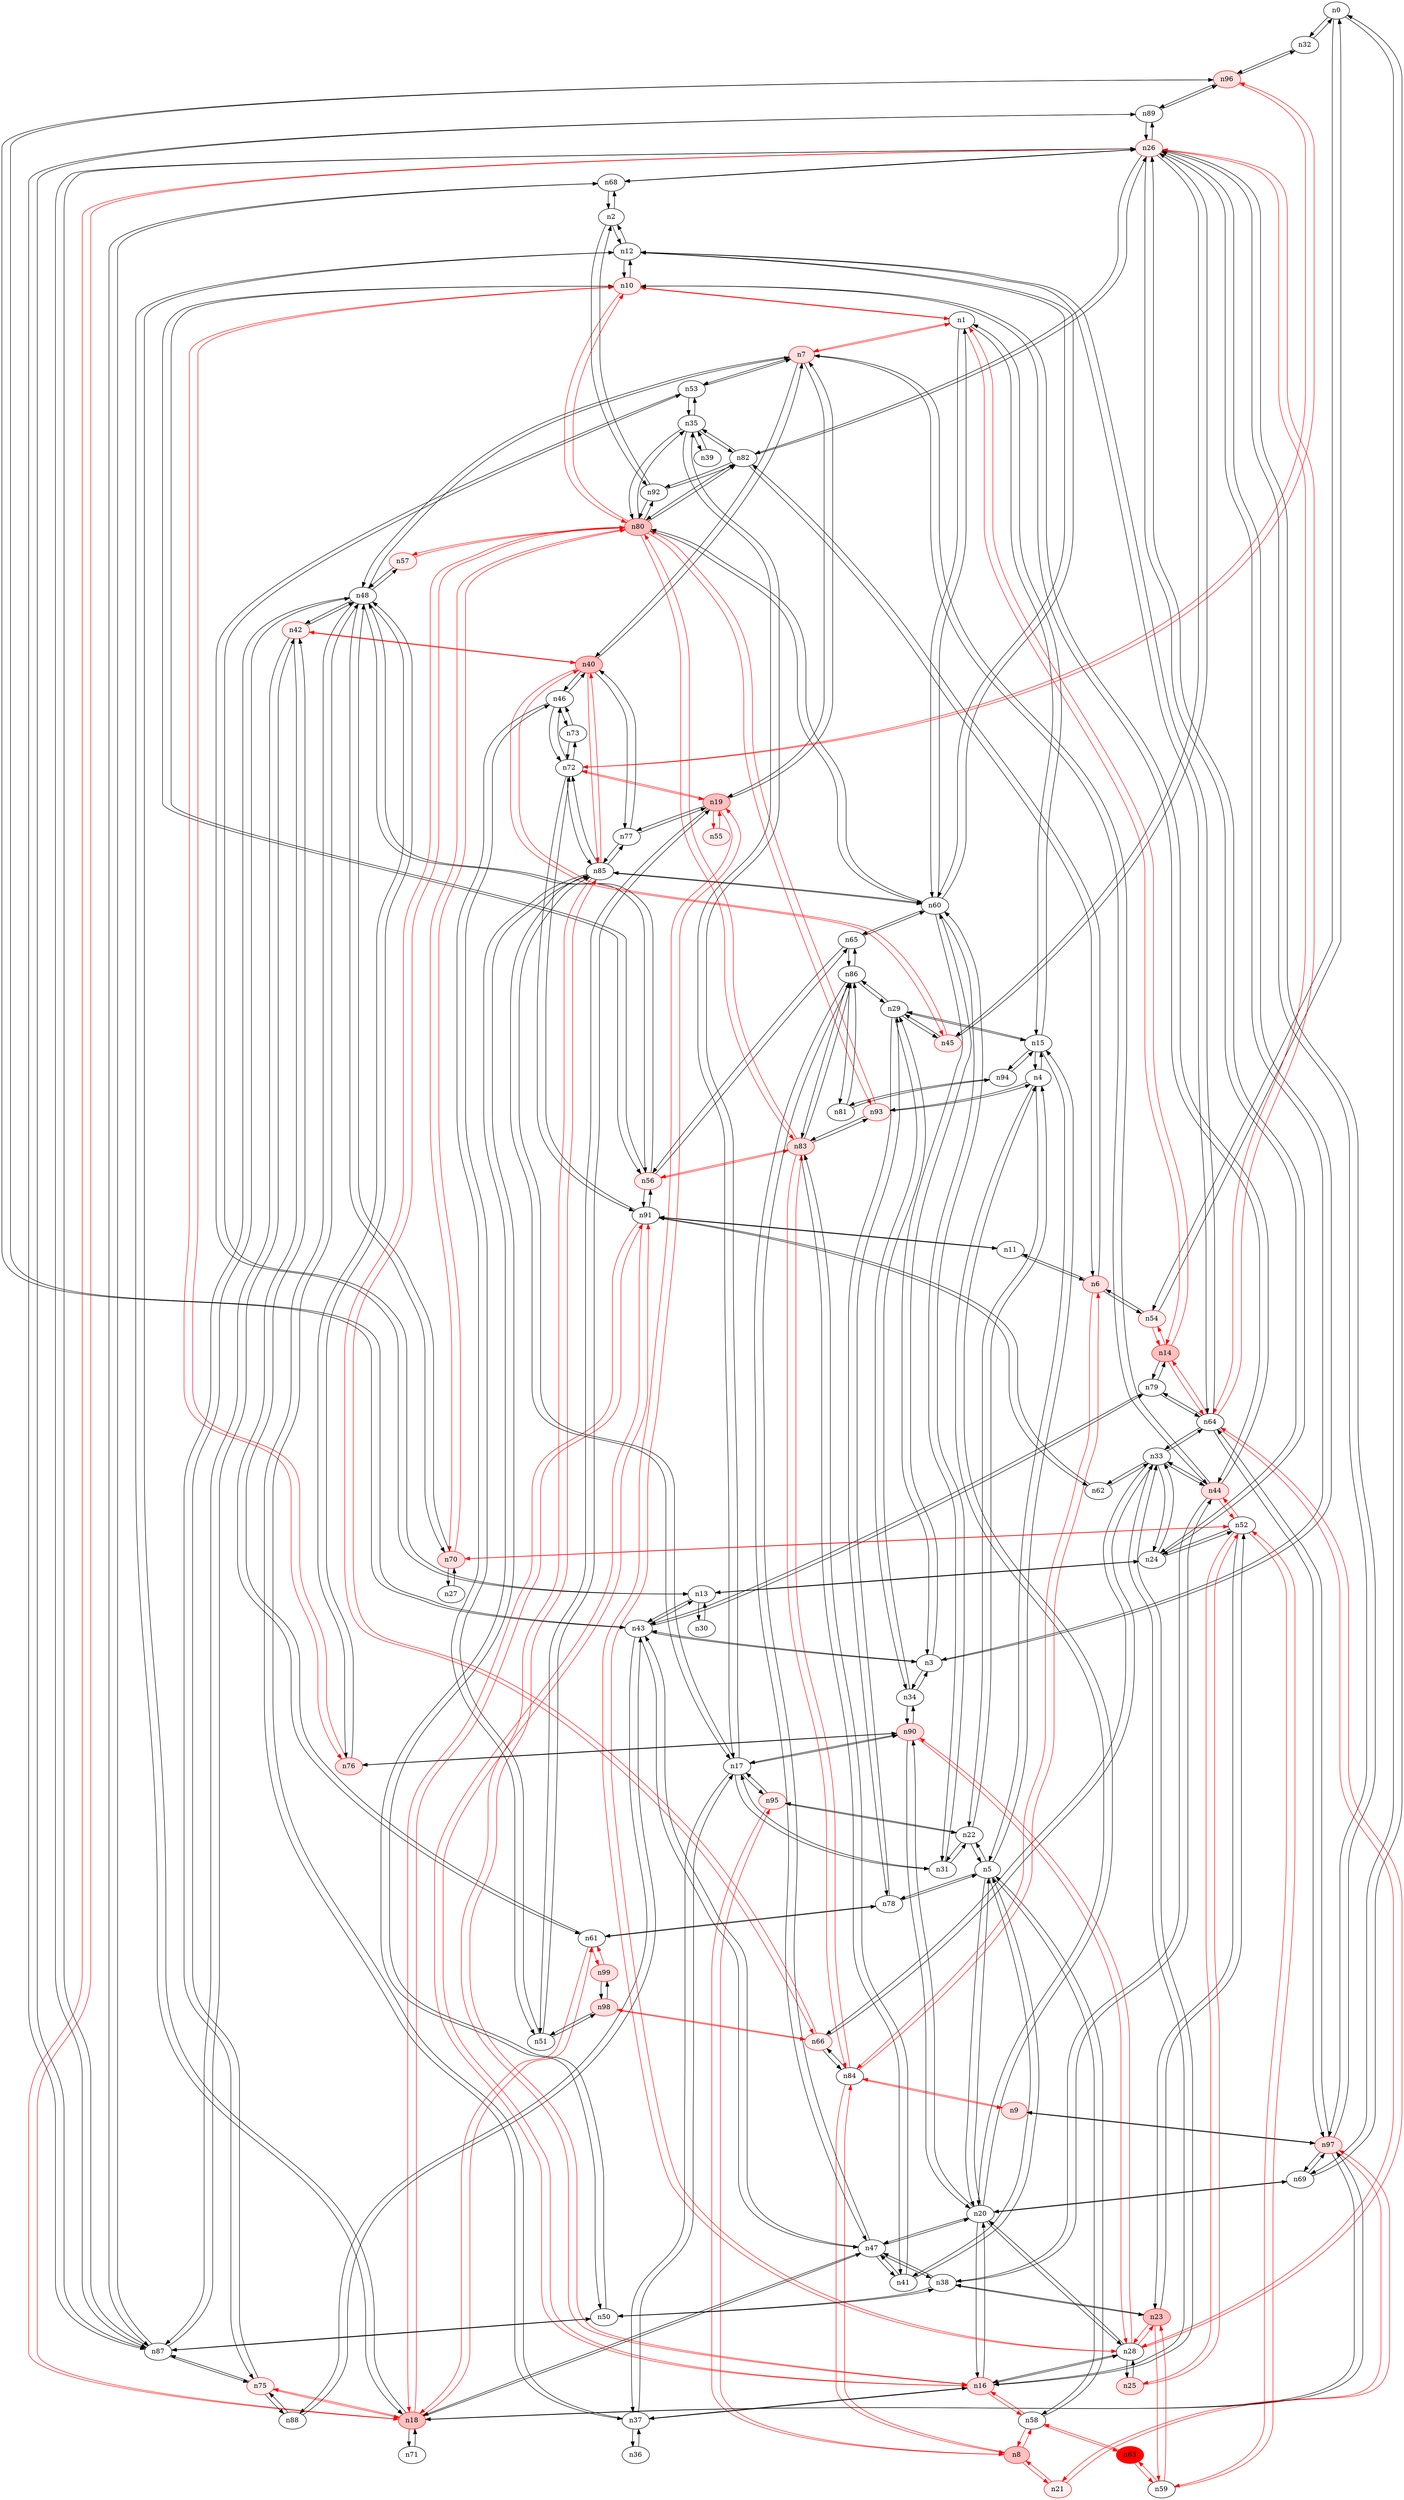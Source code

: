 strict digraph {
n0 [type=switch];
n32 [type=switch];
n54 [type=host, color="#FF0000", style=filled, fillcolor="#FFF0F0"];
n69 [type=switch];
n1 [type=switch];
n7 [type=host, color="#FF0000", style=filled, fillcolor="#FFE0E0"];
n10 [type=host, color="#FF0000", style=filled, fillcolor="#FFF0F0"];
n14 [type=switch, color="#FF0000", style=filled, fillcolor="#FFC0C0"];
n15 [type=switch];
n60 [type=switch];
n2 [type=switch];
n12 [type=switch];
n68 [type=switch];
n92 [type=switch];
n3 [type=switch];
n26 [type=host, color="#FF0000", style=filled, fillcolor="#FFF0F0"];
n34 [type=switch];
n43 [type=switch];
n4 [type=switch];
n20 [type=switch];
n22 [type=switch];
n93 [type=host, color="#FF0000", style=filled, fillcolor="#FFF0F0"];
n5 [type=switch];
n41 [type=switch];
n58 [type=switch];
n78 [type=switch];
n6 [type=host, color="#FF0000", style=filled, fillcolor="#FFE0E0"];
n11 [type=switch];
n82 [type=switch];
n84 [type=switch];
n19 [type=switch, color="#FF0000", style=filled, fillcolor="#FFC0C0"];
n40 [type=switch, color="#FF0000", style=filled, fillcolor="#FFC0C0"];
n44 [type=host, color="#FF0000", style=filled, fillcolor="#FFE0E0"];
n48 [type=switch];
n53 [type=switch];
n8 [type=host, color="#FF0000", style=filled, fillcolor="#FFC0C0"];
n21 [type=host, color="#FF0000", style=filled, fillcolor="#FFF0F0"];
n95 [type=host, color="#FF0000", style=filled, fillcolor="#FFF0F0"];
n9 [type=host, color="#FF0000", style=filled, fillcolor="#FFE0E0"];
n97 [type=host, color="#FF0000", style=filled, fillcolor="#FFE0E0"];
n56 [type=host, color="#FF0000", style=filled, fillcolor="#FFF0F0"];
n76 [type=host, color="#FF0000", style=filled, fillcolor="#FFE0E0"];
n80 [type=host, color="#FF0000", style=filled, fillcolor="#FFC0C0"];
n91 [type=switch];
n18 [type=switch, color="#FF0000", style=filled, fillcolor="#FFC0C0"];
n64 [type=switch];
n13 [type=switch];
n24 [type=switch];
n30 [type=switch];
n79 [type=switch];
n29 [type=switch];
n94 [type=switch];
n16 [type=host, color="#FF0000", style=filled, fillcolor="#FFE0E0"];
n28 [type=switch];
n33 [type=switch];
n37 [type=switch];
n85 [type=switch];
n17 [type=switch];
n31 [type=switch];
n35 [type=switch];
n90 [type=host, color="#FF0000", style=filled, fillcolor="#FFE0E0"];
n47 [type=switch];
n61 [type=switch];
n71 [type=switch];
n75 [type=host, color="#FF0000", style=filled, fillcolor="#FFF0F0"];
n51 [type=switch];
n55 [type=host, color="#FF0000", style=filled, fillcolor="#FFF0F0"];
n72 [type=switch];
n77 [type=switch];
n23 [type=host, color="#FF0000", style=filled, fillcolor="#FFC0C0"];
n38 [type=switch];
n52 [type=switch];
n59 [type=switch];
n25 [type=host, color="#FF0000", style=filled, fillcolor="#FFE0E0"];
n45 [type=host, color="#FF0000", style=filled, fillcolor="#FFF0F0"];
n87 [type=switch];
n89 [type=switch];
n27 [type=switch];
n70 [type=host, color="#FF0000", style=filled, fillcolor="#FFE0E0"];
n86 [type=switch];
n96 [type=host, color="#FF0000", style=filled, fillcolor="#FFE0E0"];
n62 [type=switch];
n66 [type=host, color="#FF0000", style=filled, fillcolor="#FFF0F0"];
n39 [type=switch];
n36 [type=switch];
n50 [type=switch];
n42 [type=host, color="#FF0000", style=filled, fillcolor="#FFF0F0"];
n46 [type=switch];
n83 [type=switch, color="#FF0000", style=filled, fillcolor="#FFE0E0"];
n88 [type=switch];
n73 [type=switch];
n57 [type=host, color="#FF0000", style=filled, fillcolor="#FFF0F0"];
n98 [type=host, color="#FF0000", style=filled, fillcolor="#FFE0E0"];
n65 [type=switch];
n63 [type=switch, color="#FF0000", style=filled, fillcolor="#FF0000"];
n99 [type=host, color="#FF0000", style=filled, fillcolor="#FFE0E0"];
n81 [type=switch];
n0 -> n32 [src_port=0, dst_port=0];
n0 -> n54 [src_port=0, dst_port=0];
n0 -> n69 [src_port=0, dst_port=0];
n32 -> n0 [src_port=0, dst_port=0];
n32 -> n96 [src_port=0, dst_port=0];
n54 -> n0 [src_port=0, dst_port=0];
n54 -> n14 [src_port=0, dst_port=0, color="#FF0000"];
n54 -> n6 [src_port=0, dst_port=0];
n69 -> n0 [src_port=0, dst_port=0];
n69 -> n20 [src_port=0, dst_port=0];
n69 -> n97 [src_port=0, dst_port=0];
n1 -> n7 [src_port=0, dst_port=0, color="#FF0000"];
n1 -> n10 [src_port=0, dst_port=0, color="#FF0000"];
n1 -> n14 [src_port=0, dst_port=0, color="#FF0000"];
n1 -> n15 [src_port=0, dst_port=0];
n1 -> n60 [src_port=0, dst_port=0];
n7 -> n1 [src_port=0, dst_port=0, color="#FF0000"];
n7 -> n19 [src_port=0, dst_port=0];
n7 -> n40 [src_port=0, dst_port=0];
n7 -> n44 [src_port=0, dst_port=0];
n7 -> n48 [src_port=0, dst_port=0];
n7 -> n53 [src_port=0, dst_port=0];
n10 -> n1 [src_port=0, dst_port=0, color="#FF0000"];
n10 -> n12 [src_port=0, dst_port=0];
n10 -> n44 [src_port=0, dst_port=0];
n10 -> n56 [src_port=0, dst_port=0];
n10 -> n76 [src_port=0, dst_port=0, color="#FF0000"];
n10 -> n80 [src_port=0, dst_port=0, color="#FF0000"];
n14 -> n54 [src_port=0, dst_port=0, color="#FF0000"];
n14 -> n1 [src_port=0, dst_port=0, color="#FF0000"];
n14 -> n64 [src_port=0, dst_port=0, color="#FF0000"];
n14 -> n79 [src_port=0, dst_port=0];
n15 -> n1 [src_port=0, dst_port=0];
n15 -> n4 [src_port=0, dst_port=0];
n15 -> n5 [src_port=0, dst_port=0];
n15 -> n29 [src_port=0, dst_port=0];
n15 -> n94 [src_port=0, dst_port=0];
n60 -> n1 [src_port=0, dst_port=0];
n60 -> n12 [src_port=0, dst_port=0];
n60 -> n3 [src_port=0, dst_port=0];
n60 -> n80 [src_port=0, dst_port=0];
n60 -> n85 [src_port=0, dst_port=0];
n60 -> n31 [src_port=0, dst_port=0];
n60 -> n65 [src_port=0, dst_port=0];
n2 -> n12 [src_port=0, dst_port=0];
n2 -> n68 [src_port=0, dst_port=0];
n2 -> n92 [src_port=0, dst_port=0];
n12 -> n10 [src_port=0, dst_port=0];
n12 -> n60 [src_port=0, dst_port=0];
n12 -> n2 [src_port=0, dst_port=0];
n12 -> n18 [src_port=0, dst_port=0];
n12 -> n64 [src_port=0, dst_port=0];
n68 -> n2 [src_port=0, dst_port=0];
n68 -> n26 [src_port=0, dst_port=0];
n68 -> n87 [src_port=0, dst_port=0];
n92 -> n2 [src_port=0, dst_port=0];
n92 -> n82 [src_port=0, dst_port=0];
n92 -> n80 [src_port=0, dst_port=0];
n3 -> n60 [src_port=0, dst_port=0];
n3 -> n26 [src_port=0, dst_port=0];
n3 -> n34 [src_port=0, dst_port=0];
n3 -> n43 [src_port=0, dst_port=0];
n26 -> n68 [src_port=0, dst_port=0];
n26 -> n3 [src_port=0, dst_port=0];
n26 -> n82 [src_port=0, dst_port=0];
n26 -> n97 [src_port=0, dst_port=0];
n26 -> n18 [src_port=0, dst_port=0, color="#FF0000"];
n26 -> n64 [src_port=0, dst_port=0, color="#FF0000"];
n26 -> n24 [src_port=0, dst_port=0];
n26 -> n45 [src_port=0, dst_port=0];
n26 -> n87 [src_port=0, dst_port=0];
n26 -> n89 [src_port=0, dst_port=0];
n34 -> n3 [src_port=0, dst_port=0];
n34 -> n29 [src_port=0, dst_port=0];
n34 -> n90 [src_port=0, dst_port=0];
n43 -> n3 [src_port=0, dst_port=0];
n43 -> n13 [src_port=0, dst_port=0];
n43 -> n79 [src_port=0, dst_port=0];
n43 -> n47 [src_port=0, dst_port=0];
n43 -> n96 [src_port=0, dst_port=0];
n43 -> n88 [src_port=0, dst_port=0];
n4 -> n15 [src_port=0, dst_port=0];
n4 -> n20 [src_port=0, dst_port=0];
n4 -> n22 [src_port=0, dst_port=0];
n4 -> n93 [src_port=0, dst_port=0];
n20 -> n69 [src_port=0, dst_port=0];
n20 -> n4 [src_port=0, dst_port=0];
n20 -> n5 [src_port=0, dst_port=0];
n20 -> n16 [src_port=0, dst_port=0];
n20 -> n28 [src_port=0, dst_port=0];
n20 -> n90 [src_port=0, dst_port=0];
n20 -> n47 [src_port=0, dst_port=0];
n22 -> n4 [src_port=0, dst_port=0];
n22 -> n5 [src_port=0, dst_port=0];
n22 -> n95 [src_port=0, dst_port=0];
n22 -> n31 [src_port=0, dst_port=0];
n93 -> n4 [src_port=0, dst_port=0];
n93 -> n80 [src_port=0, dst_port=0, color="#FF0000"];
n93 -> n83 [src_port=0, dst_port=0];
n5 -> n15 [src_port=0, dst_port=0];
n5 -> n20 [src_port=0, dst_port=0];
n5 -> n22 [src_port=0, dst_port=0];
n5 -> n41 [src_port=0, dst_port=0];
n5 -> n58 [src_port=0, dst_port=0];
n5 -> n78 [src_port=0, dst_port=0];
n41 -> n5 [src_port=0, dst_port=0];
n41 -> n47 [src_port=0, dst_port=0];
n41 -> n83 [src_port=0, dst_port=0];
n58 -> n5 [src_port=0, dst_port=0];
n58 -> n8 [src_port=0, dst_port=0, color="#FF0000"];
n58 -> n16 [src_port=0, dst_port=0, color="#FF0000"];
n58 -> n63 [src_port=0, dst_port=0, color="#FF0000"];
n78 -> n5 [src_port=0, dst_port=0];
n78 -> n29 [src_port=0, dst_port=0];
n78 -> n61 [src_port=0, dst_port=0];
n6 -> n54 [src_port=0, dst_port=0];
n6 -> n11 [src_port=0, dst_port=0];
n6 -> n82 [src_port=0, dst_port=0];
n6 -> n84 [src_port=0, dst_port=0, color="#FF0000"];
n11 -> n6 [src_port=0, dst_port=0];
n11 -> n91 [src_port=0, dst_port=0];
n82 -> n92 [src_port=0, dst_port=0];
n82 -> n26 [src_port=0, dst_port=0];
n82 -> n6 [src_port=0, dst_port=0];
n82 -> n80 [src_port=0, dst_port=0];
n82 -> n35 [src_port=0, dst_port=0];
n84 -> n6 [src_port=0, dst_port=0, color="#FF0000"];
n84 -> n8 [src_port=0, dst_port=0, color="#FF0000"];
n84 -> n9 [src_port=0, dst_port=0, color="#FF0000"];
n84 -> n66 [src_port=0, dst_port=0];
n84 -> n83 [src_port=0, dst_port=0, color="#FF0000"];
n19 -> n7 [src_port=0, dst_port=0];
n19 -> n28 [src_port=0, dst_port=0, color="#FF0000"];
n19 -> n51 [src_port=0, dst_port=0];
n19 -> n55 [src_port=0, dst_port=0, color="#FF0000"];
n19 -> n72 [src_port=0, dst_port=0, color="#FF0000"];
n19 -> n77 [src_port=0, dst_port=0];
n40 -> n7 [src_port=0, dst_port=0];
n40 -> n85 [src_port=0, dst_port=0, color="#FF0000"];
n40 -> n77 [src_port=0, dst_port=0];
n40 -> n45 [src_port=0, dst_port=0, color="#FF0000"];
n40 -> n42 [src_port=0, dst_port=0, color="#FF0000"];
n40 -> n46 [src_port=0, dst_port=0];
n44 -> n7 [src_port=0, dst_port=0];
n44 -> n10 [src_port=0, dst_port=0];
n44 -> n33 [src_port=0, dst_port=0];
n44 -> n38 [src_port=0, dst_port=0];
n44 -> n52 [src_port=0, dst_port=0, color="#FF0000"];
n48 -> n7 [src_port=0, dst_port=0];
n48 -> n56 [src_port=0, dst_port=0];
n48 -> n76 [src_port=0, dst_port=0];
n48 -> n37 [src_port=0, dst_port=0];
n48 -> n75 [src_port=0, dst_port=0];
n48 -> n70 [src_port=0, dst_port=0];
n48 -> n42 [src_port=0, dst_port=0];
n48 -> n57 [src_port=0, dst_port=0];
n53 -> n7 [src_port=0, dst_port=0];
n53 -> n13 [src_port=0, dst_port=0];
n53 -> n35 [src_port=0, dst_port=0];
n8 -> n58 [src_port=0, dst_port=0, color="#FF0000"];
n8 -> n84 [src_port=0, dst_port=0, color="#FF0000"];
n8 -> n21 [src_port=0, dst_port=0, color="#FF0000"];
n8 -> n95 [src_port=0, dst_port=0, color="#FF0000"];
n21 -> n8 [src_port=0, dst_port=0, color="#FF0000"];
n21 -> n97 [src_port=0, dst_port=0, color="#FF0000"];
n95 -> n22 [src_port=0, dst_port=0];
n95 -> n8 [src_port=0, dst_port=0, color="#FF0000"];
n95 -> n17 [src_port=0, dst_port=0];
n9 -> n84 [src_port=0, dst_port=0, color="#FF0000"];
n9 -> n97 [src_port=0, dst_port=0];
n97 -> n69 [src_port=0, dst_port=0];
n97 -> n26 [src_port=0, dst_port=0];
n97 -> n21 [src_port=0, dst_port=0, color="#FF0000"];
n97 -> n9 [src_port=0, dst_port=0];
n97 -> n18 [src_port=0, dst_port=0];
n97 -> n64 [src_port=0, dst_port=0];
n56 -> n10 [src_port=0, dst_port=0];
n56 -> n48 [src_port=0, dst_port=0];
n56 -> n91 [src_port=0, dst_port=0];
n56 -> n83 [src_port=0, dst_port=0, color="#FF0000"];
n56 -> n65 [src_port=0, dst_port=0];
n76 -> n10 [src_port=0, dst_port=0, color="#FF0000"];
n76 -> n48 [src_port=0, dst_port=0];
n76 -> n90 [src_port=0, dst_port=0];
n80 -> n10 [src_port=0, dst_port=0, color="#FF0000"];
n80 -> n60 [src_port=0, dst_port=0];
n80 -> n92 [src_port=0, dst_port=0];
n80 -> n93 [src_port=0, dst_port=0, color="#FF0000"];
n80 -> n82 [src_port=0, dst_port=0];
n80 -> n35 [src_port=0, dst_port=0];
n80 -> n70 [src_port=0, dst_port=0, color="#FF0000"];
n80 -> n66 [src_port=0, dst_port=0, color="#FF0000"];
n80 -> n83 [src_port=0, dst_port=0, color="#FF0000"];
n80 -> n57 [src_port=0, dst_port=0, color="#FF0000"];
n91 -> n11 [src_port=0, dst_port=0];
n91 -> n56 [src_port=0, dst_port=0];
n91 -> n18 [src_port=0, dst_port=0, color="#FF0000"];
n91 -> n16 [src_port=0, dst_port=0, color="#FF0000"];
n91 -> n72 [src_port=0, dst_port=0];
n91 -> n62 [src_port=0, dst_port=0];
n18 -> n12 [src_port=0, dst_port=0];
n18 -> n26 [src_port=0, dst_port=0, color="#FF0000"];
n18 -> n97 [src_port=0, dst_port=0];
n18 -> n91 [src_port=0, dst_port=0, color="#FF0000"];
n18 -> n47 [src_port=0, dst_port=0];
n18 -> n61 [src_port=0, dst_port=0, color="#FF0000"];
n18 -> n71 [src_port=0, dst_port=0];
n18 -> n75 [src_port=0, dst_port=0, color="#FF0000"];
n64 -> n14 [src_port=0, dst_port=0, color="#FF0000"];
n64 -> n12 [src_port=0, dst_port=0];
n64 -> n26 [src_port=0, dst_port=0, color="#FF0000"];
n64 -> n97 [src_port=0, dst_port=0];
n64 -> n79 [src_port=0, dst_port=0];
n64 -> n28 [src_port=0, dst_port=0, color="#FF0000"];
n64 -> n33 [src_port=0, dst_port=0];
n13 -> n43 [src_port=0, dst_port=0];
n13 -> n53 [src_port=0, dst_port=0];
n13 -> n24 [src_port=0, dst_port=0];
n13 -> n30 [src_port=0, dst_port=0];
n24 -> n26 [src_port=0, dst_port=0];
n24 -> n13 [src_port=0, dst_port=0];
n24 -> n33 [src_port=0, dst_port=0];
n24 -> n52 [src_port=0, dst_port=0];
n30 -> n13 [src_port=0, dst_port=0];
n79 -> n14 [src_port=0, dst_port=0];
n79 -> n43 [src_port=0, dst_port=0];
n79 -> n64 [src_port=0, dst_port=0];
n29 -> n15 [src_port=0, dst_port=0];
n29 -> n34 [src_port=0, dst_port=0];
n29 -> n78 [src_port=0, dst_port=0];
n29 -> n45 [src_port=0, dst_port=0];
n29 -> n86 [src_port=0, dst_port=0];
n94 -> n15 [src_port=0, dst_port=0];
n94 -> n81 [src_port=0, dst_port=0];
n16 -> n20 [src_port=0, dst_port=0];
n16 -> n58 [src_port=0, dst_port=0, color="#FF0000"];
n16 -> n91 [src_port=0, dst_port=0, color="#FF0000"];
n16 -> n28 [src_port=0, dst_port=0];
n16 -> n33 [src_port=0, dst_port=0];
n16 -> n37 [src_port=0, dst_port=0];
n16 -> n85 [src_port=0, dst_port=0, color="#FF0000"];
n28 -> n20 [src_port=0, dst_port=0];
n28 -> n19 [src_port=0, dst_port=0, color="#FF0000"];
n28 -> n64 [src_port=0, dst_port=0, color="#FF0000"];
n28 -> n16 [src_port=0, dst_port=0];
n28 -> n90 [src_port=0, dst_port=0, color="#FF0000"];
n28 -> n23 [src_port=0, dst_port=0, color="#FF0000"];
n28 -> n25 [src_port=0, dst_port=0];
n33 -> n44 [src_port=0, dst_port=0];
n33 -> n64 [src_port=0, dst_port=0];
n33 -> n24 [src_port=0, dst_port=0];
n33 -> n16 [src_port=0, dst_port=0];
n33 -> n62 [src_port=0, dst_port=0];
n33 -> n66 [src_port=0, dst_port=0];
n37 -> n48 [src_port=0, dst_port=0];
n37 -> n16 [src_port=0, dst_port=0];
n37 -> n17 [src_port=0, dst_port=0];
n37 -> n36 [src_port=0, dst_port=0];
n85 -> n60 [src_port=0, dst_port=0];
n85 -> n40 [src_port=0, dst_port=0, color="#FF0000"];
n85 -> n16 [src_port=0, dst_port=0, color="#FF0000"];
n85 -> n17 [src_port=0, dst_port=0];
n85 -> n72 [src_port=0, dst_port=0];
n85 -> n77 [src_port=0, dst_port=0];
n85 -> n50 [src_port=0, dst_port=0];
n17 -> n95 [src_port=0, dst_port=0];
n17 -> n37 [src_port=0, dst_port=0];
n17 -> n85 [src_port=0, dst_port=0];
n17 -> n31 [src_port=0, dst_port=0];
n17 -> n35 [src_port=0, dst_port=0];
n17 -> n90 [src_port=0, dst_port=0];
n31 -> n60 [src_port=0, dst_port=0];
n31 -> n22 [src_port=0, dst_port=0];
n31 -> n17 [src_port=0, dst_port=0];
n35 -> n82 [src_port=0, dst_port=0];
n35 -> n53 [src_port=0, dst_port=0];
n35 -> n80 [src_port=0, dst_port=0];
n35 -> n17 [src_port=0, dst_port=0];
n35 -> n39 [src_port=0, dst_port=0];
n90 -> n34 [src_port=0, dst_port=0];
n90 -> n20 [src_port=0, dst_port=0];
n90 -> n76 [src_port=0, dst_port=0];
n90 -> n28 [src_port=0, dst_port=0, color="#FF0000"];
n90 -> n17 [src_port=0, dst_port=0];
n47 -> n43 [src_port=0, dst_port=0];
n47 -> n20 [src_port=0, dst_port=0];
n47 -> n41 [src_port=0, dst_port=0];
n47 -> n18 [src_port=0, dst_port=0];
n47 -> n38 [src_port=0, dst_port=0];
n47 -> n86 [src_port=0, dst_port=0];
n61 -> n78 [src_port=0, dst_port=0];
n61 -> n18 [src_port=0, dst_port=0, color="#FF0000"];
n61 -> n42 [src_port=0, dst_port=0];
n61 -> n99 [src_port=0, dst_port=0, color="#FF0000"];
n71 -> n18 [src_port=0, dst_port=0];
n75 -> n48 [src_port=0, dst_port=0];
n75 -> n18 [src_port=0, dst_port=0, color="#FF0000"];
n75 -> n87 [src_port=0, dst_port=0];
n75 -> n88 [src_port=0, dst_port=0];
n51 -> n19 [src_port=0, dst_port=0];
n51 -> n46 [src_port=0, dst_port=0];
n51 -> n98 [src_port=0, dst_port=0];
n55 -> n19 [src_port=0, dst_port=0, color="#FF0000"];
n72 -> n19 [src_port=0, dst_port=0, color="#FF0000"];
n72 -> n91 [src_port=0, dst_port=0];
n72 -> n85 [src_port=0, dst_port=0];
n72 -> n96 [src_port=0, dst_port=0, color="#FF0000"];
n72 -> n46 [src_port=0, dst_port=0];
n72 -> n73 [src_port=0, dst_port=0];
n77 -> n19 [src_port=0, dst_port=0];
n77 -> n40 [src_port=0, dst_port=0];
n77 -> n85 [src_port=0, dst_port=0];
n23 -> n28 [src_port=0, dst_port=0, color="#FF0000"];
n23 -> n38 [src_port=0, dst_port=0];
n23 -> n52 [src_port=0, dst_port=0];
n23 -> n59 [src_port=0, dst_port=0, color="#FF0000"];
n38 -> n44 [src_port=0, dst_port=0];
n38 -> n47 [src_port=0, dst_port=0];
n38 -> n23 [src_port=0, dst_port=0];
n38 -> n50 [src_port=0, dst_port=0];
n52 -> n44 [src_port=0, dst_port=0, color="#FF0000"];
n52 -> n24 [src_port=0, dst_port=0];
n52 -> n23 [src_port=0, dst_port=0];
n52 -> n59 [src_port=0, dst_port=0, color="#FF0000"];
n52 -> n25 [src_port=0, dst_port=0, color="#FF0000"];
n52 -> n70 [src_port=0, dst_port=0, color="#FF0000"];
n59 -> n23 [src_port=0, dst_port=0, color="#FF0000"];
n59 -> n52 [src_port=0, dst_port=0, color="#FF0000"];
n59 -> n63 [src_port=0, dst_port=0, color="#FF0000"];
n25 -> n28 [src_port=0, dst_port=0];
n25 -> n52 [src_port=0, dst_port=0, color="#FF0000"];
n45 -> n26 [src_port=0, dst_port=0];
n45 -> n40 [src_port=0, dst_port=0, color="#FF0000"];
n45 -> n29 [src_port=0, dst_port=0];
n87 -> n68 [src_port=0, dst_port=0];
n87 -> n26 [src_port=0, dst_port=0];
n87 -> n75 [src_port=0, dst_port=0];
n87 -> n89 [src_port=0, dst_port=0];
n87 -> n50 [src_port=0, dst_port=0];
n87 -> n42 [src_port=0, dst_port=0];
n89 -> n26 [src_port=0, dst_port=0];
n89 -> n87 [src_port=0, dst_port=0];
n89 -> n96 [src_port=0, dst_port=0];
n27 -> n70 [src_port=0, dst_port=0];
n70 -> n48 [src_port=0, dst_port=0];
n70 -> n80 [src_port=0, dst_port=0, color="#FF0000"];
n70 -> n52 [src_port=0, dst_port=0, color="#FF0000"];
n70 -> n27 [src_port=0, dst_port=0];
n86 -> n29 [src_port=0, dst_port=0];
n86 -> n47 [src_port=0, dst_port=0];
n86 -> n83 [src_port=0, dst_port=0];
n86 -> n65 [src_port=0, dst_port=0];
n86 -> n81 [src_port=0, dst_port=0];
n96 -> n32 [src_port=0, dst_port=0];
n96 -> n43 [src_port=0, dst_port=0];
n96 -> n72 [src_port=0, dst_port=0, color="#FF0000"];
n96 -> n89 [src_port=0, dst_port=0];
n62 -> n91 [src_port=0, dst_port=0];
n62 -> n33 [src_port=0, dst_port=0];
n66 -> n84 [src_port=0, dst_port=0];
n66 -> n80 [src_port=0, dst_port=0, color="#FF0000"];
n66 -> n33 [src_port=0, dst_port=0];
n66 -> n98 [src_port=0, dst_port=0, color="#FF0000"];
n39 -> n35 [src_port=0, dst_port=0];
n36 -> n37 [src_port=0, dst_port=0];
n50 -> n85 [src_port=0, dst_port=0];
n50 -> n38 [src_port=0, dst_port=0];
n50 -> n87 [src_port=0, dst_port=0];
n42 -> n40 [src_port=0, dst_port=0, color="#FF0000"];
n42 -> n48 [src_port=0, dst_port=0];
n42 -> n61 [src_port=0, dst_port=0];
n42 -> n87 [src_port=0, dst_port=0];
n46 -> n40 [src_port=0, dst_port=0];
n46 -> n51 [src_port=0, dst_port=0];
n46 -> n72 [src_port=0, dst_port=0];
n46 -> n73 [src_port=0, dst_port=0];
n83 -> n93 [src_port=0, dst_port=0];
n83 -> n41 [src_port=0, dst_port=0];
n83 -> n84 [src_port=0, dst_port=0, color="#FF0000"];
n83 -> n56 [src_port=0, dst_port=0, color="#FF0000"];
n83 -> n80 [src_port=0, dst_port=0, color="#FF0000"];
n83 -> n86 [src_port=0, dst_port=0];
n88 -> n43 [src_port=0, dst_port=0];
n88 -> n75 [src_port=0, dst_port=0];
n73 -> n72 [src_port=0, dst_port=0];
n73 -> n46 [src_port=0, dst_port=0];
n57 -> n48 [src_port=0, dst_port=0];
n57 -> n80 [src_port=0, dst_port=0, color="#FF0000"];
n98 -> n51 [src_port=0, dst_port=0];
n98 -> n66 [src_port=0, dst_port=0, color="#FF0000"];
n98 -> n99 [src_port=0, dst_port=0];
n65 -> n60 [src_port=0, dst_port=0];
n65 -> n56 [src_port=0, dst_port=0];
n65 -> n86 [src_port=0, dst_port=0];
n63 -> n58 [src_port=0, dst_port=0, color="#FF0000"];
n63 -> n59 [src_port=0, dst_port=0, color="#FF0000"];
n99 -> n61 [src_port=0, dst_port=0, color="#FF0000"];
n99 -> n98 [src_port=0, dst_port=0];
n81 -> n94 [src_port=0, dst_port=0];
n81 -> n86 [src_port=0, dst_port=0];
}
